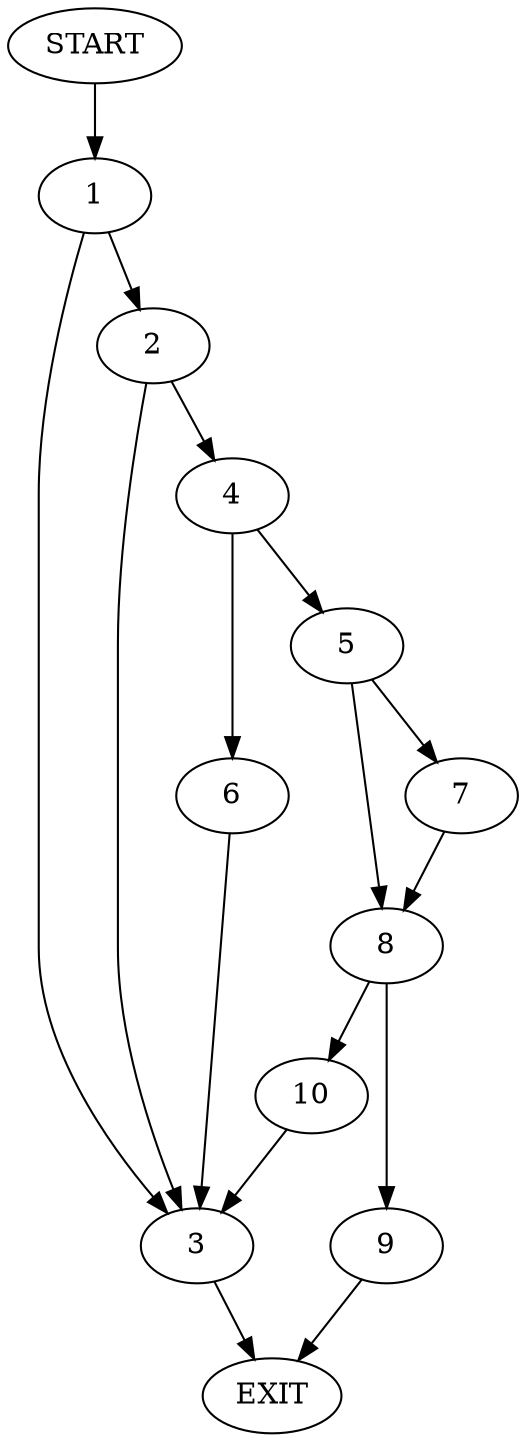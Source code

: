 digraph {
0 [label="START"]
11 [label="EXIT"]
0 -> 1
1 -> 2
1 -> 3
2 -> 4
2 -> 3
3 -> 11
4 -> 5
4 -> 6
5 -> 7
5 -> 8
6 -> 3
7 -> 8
8 -> 9
8 -> 10
10 -> 3
9 -> 11
}
